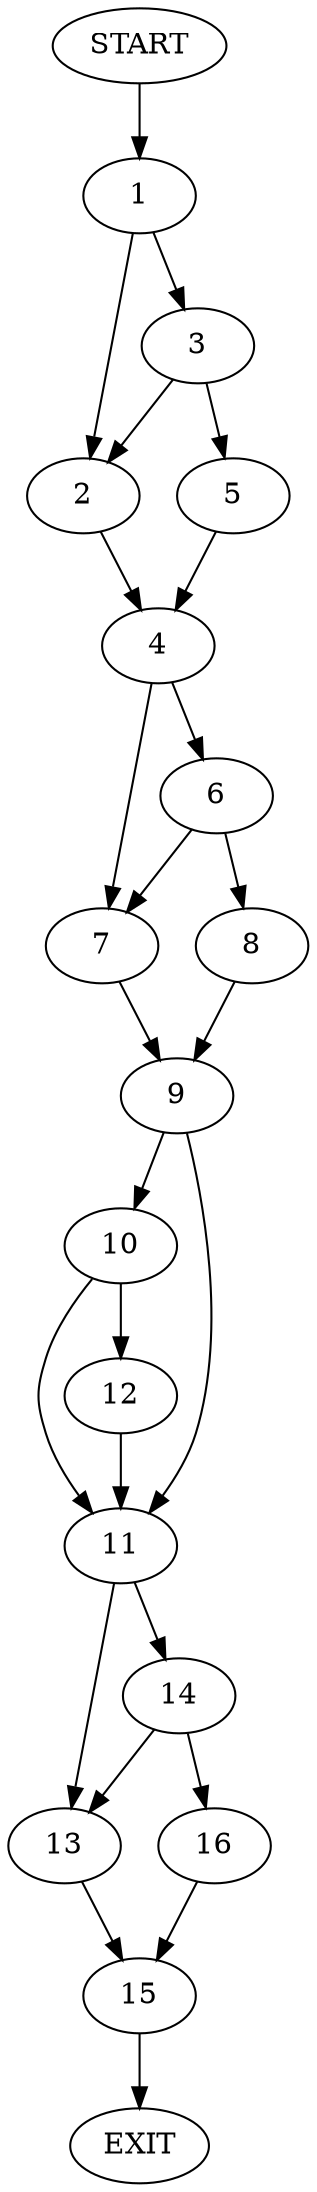 digraph {
0 [label="START"]
17 [label="EXIT"]
0 -> 1
1 -> 2
1 -> 3
2 -> 4
3 -> 5
3 -> 2
5 -> 4
4 -> 6
4 -> 7
6 -> 8
6 -> 7
7 -> 9
8 -> 9
9 -> 10
9 -> 11
10 -> 12
10 -> 11
11 -> 13
11 -> 14
12 -> 11
13 -> 15
14 -> 16
14 -> 13
16 -> 15
15 -> 17
}
